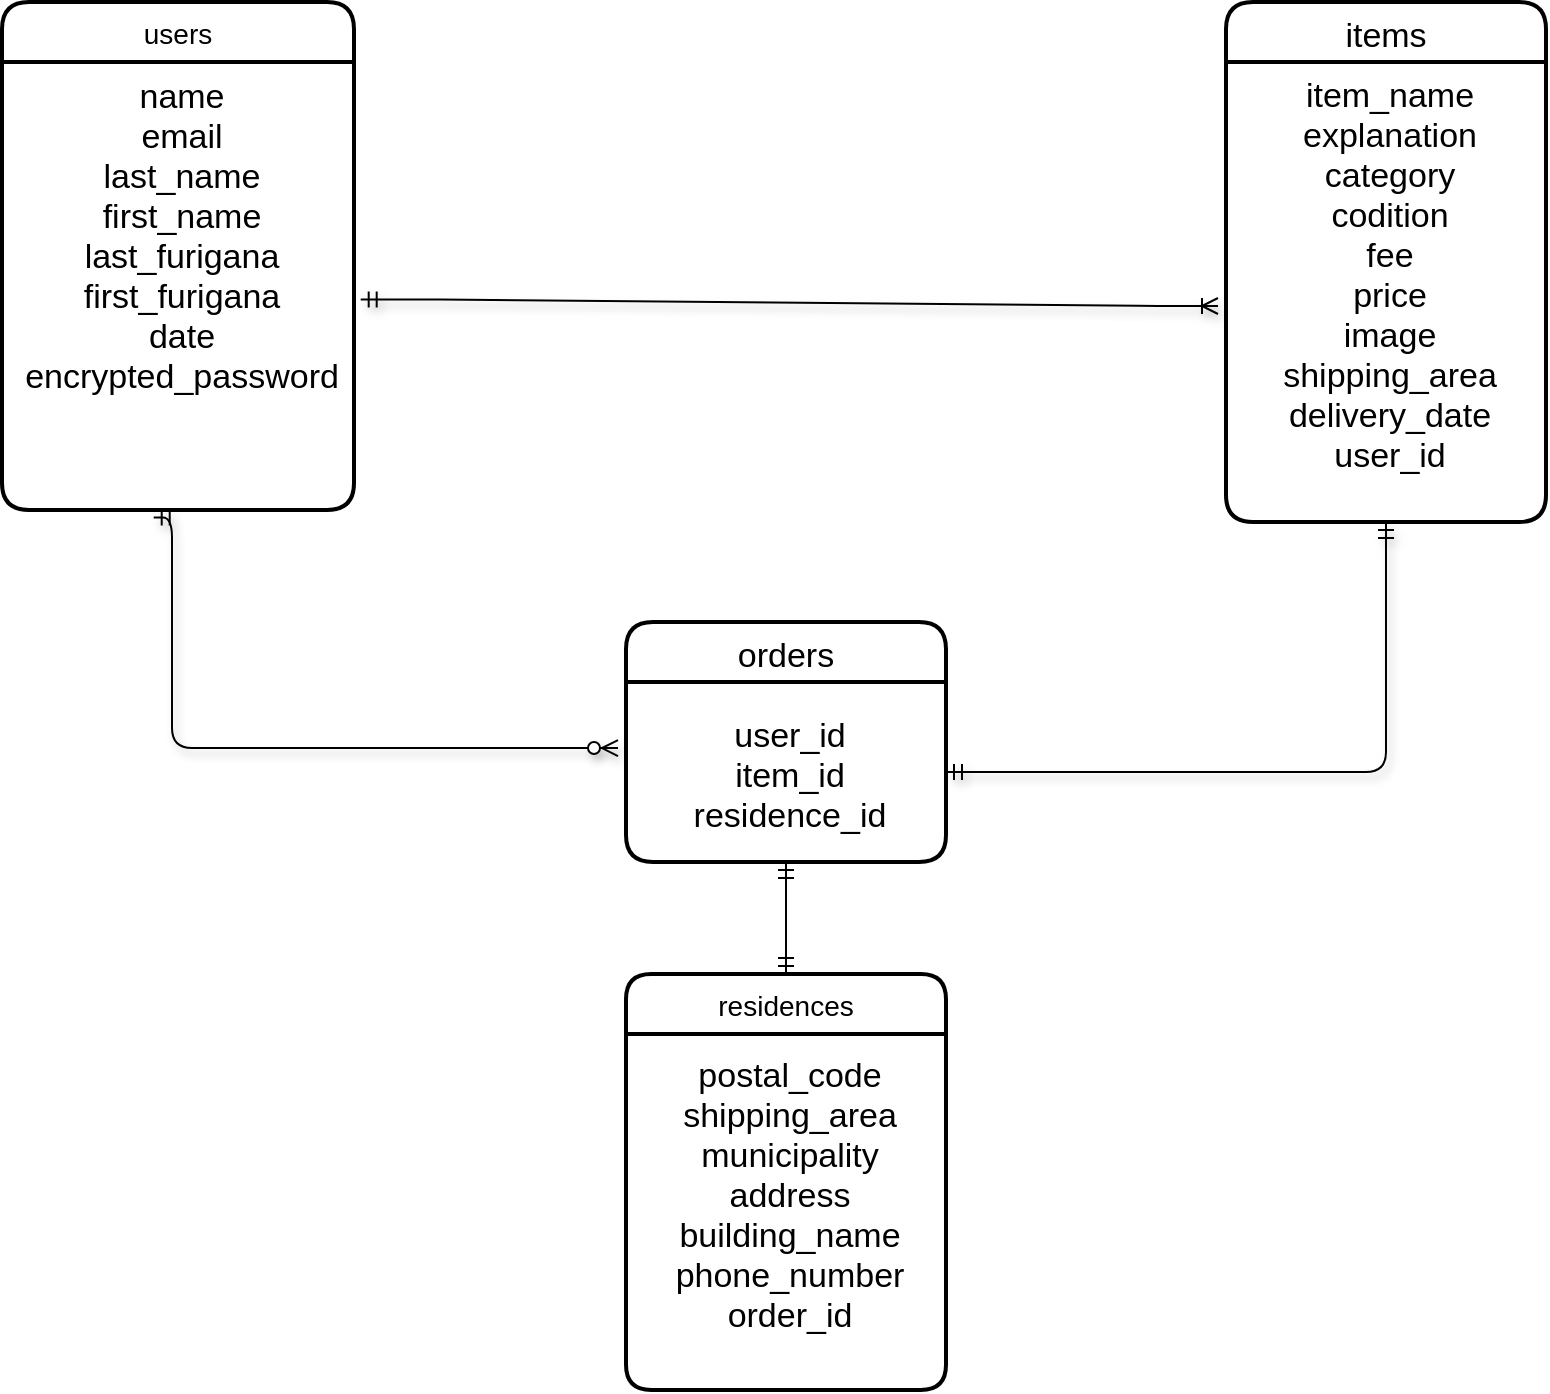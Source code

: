 <mxfile version="13.10.0" type="embed">
    <diagram id="0waNpuC8tsRlm68uVR6Y" name="ページ1">
        <mxGraphModel dx="936" dy="704" grid="1" gridSize="8" guides="1" tooltips="1" connect="1" arrows="1" fold="1" page="1" pageScale="1" pageWidth="827" pageHeight="1169" background="none" math="0" shadow="0">
            <root>
                <mxCell id="0"/>
                <mxCell id="1" parent="0"/>
                <mxCell id="7" value="users" style="swimlane;childLayout=stackLayout;horizontal=1;startSize=30;horizontalStack=0;fontSize=14;fontStyle=0;strokeWidth=2;resizeParent=0;resizeLast=1;shadow=0;dashed=0;align=center;rounded=1;" parent="1" vertex="1">
                    <mxGeometry x="8" y="10" width="176" height="254" as="geometry"/>
                </mxCell>
                <mxCell id="8" value="name&#10;email&#10;last_name&#10;first_name&#10;last_furigana&#10;first_furigana&#10;date&#10;encrypted_password" style="align=center;strokeColor=none;fillColor=none;spacingLeft=4;fontSize=17;verticalAlign=top;resizable=0;rotatable=0;part=1;rounded=1;" parent="7" vertex="1">
                    <mxGeometry y="30" width="176" height="224" as="geometry"/>
                </mxCell>
                <mxCell id="9" value="items" style="swimlane;childLayout=stackLayout;horizontal=1;startSize=30;horizontalStack=0;fontSize=17;fontStyle=0;strokeWidth=2;resizeParent=0;resizeLast=1;shadow=0;dashed=0;align=center;rounded=1;" parent="1" vertex="1">
                    <mxGeometry x="620" y="10" width="160" height="260" as="geometry"/>
                </mxCell>
                <mxCell id="10" value="item_name&#10;explanation&#10;category&#10;codition&#10;fee&#10;price&#10;image&#10;shipping_area&#10;delivery_date&#10;user_id&#10;" style="align=center;strokeColor=none;fillColor=none;spacingLeft=4;fontSize=17;verticalAlign=middle;resizable=0;rotatable=0;part=1;fontStyle=0;rounded=1;" parent="9" vertex="1">
                    <mxGeometry y="30" width="160" height="230" as="geometry"/>
                </mxCell>
                <mxCell id="12" value="orders" style="swimlane;childLayout=stackLayout;horizontal=1;startSize=30;horizontalStack=0;fontSize=17;fontStyle=0;strokeWidth=2;resizeParent=0;resizeLast=1;shadow=0;dashed=0;align=center;rounded=1;verticalAlign=middle;" parent="1" vertex="1">
                    <mxGeometry x="320" y="320" width="160" height="120" as="geometry"/>
                </mxCell>
                <mxCell id="13" value="user_id&#10;item_id&#10;residence_id" style="align=center;strokeColor=none;fillColor=none;spacingLeft=4;fontSize=17;verticalAlign=middle;resizable=0;rotatable=0;part=1;rounded=1;" parent="12" vertex="1">
                    <mxGeometry y="30" width="160" height="90" as="geometry"/>
                </mxCell>
                <mxCell id="28" value="" style="edgeStyle=orthogonalEdgeStyle;fontSize=12;html=1;endArrow=ERmandOne;startArrow=ERmandOne;shadow=1;exitX=1;exitY=0.5;exitDx=0;exitDy=0;entryX=0.5;entryY=1;entryDx=0;entryDy=0;" parent="1" source="13" target="10" edge="1">
                    <mxGeometry width="100" height="100" relative="1" as="geometry">
                        <mxPoint x="536" y="396" as="sourcePoint"/>
                        <mxPoint x="636" y="296" as="targetPoint"/>
                    </mxGeometry>
                </mxCell>
                <mxCell id="32" value="" style="edgeStyle=entityRelationEdgeStyle;fontSize=12;html=1;endArrow=ERoneToMany;startArrow=ERmandOne;shadow=1;exitX=1.019;exitY=0.53;exitDx=0;exitDy=0;exitPerimeter=0;" parent="1" source="8" edge="1">
                    <mxGeometry width="100" height="100" relative="1" as="geometry">
                        <mxPoint x="345" y="220" as="sourcePoint"/>
                        <mxPoint x="616" y="162" as="targetPoint"/>
                    </mxGeometry>
                </mxCell>
                <mxCell id="34" value="" style="edgeStyle=orthogonalEdgeStyle;fontSize=12;html=1;endArrow=ERzeroToMany;startArrow=ERmandOne;shadow=1;entryX=-0.025;entryY=0.367;entryDx=0;entryDy=0;entryPerimeter=0;exitX=0.431;exitY=1.017;exitDx=0;exitDy=0;exitPerimeter=0;" parent="1" source="8" target="13" edge="1">
                    <mxGeometry width="100" height="100" relative="1" as="geometry">
                        <mxPoint x="152" y="432" as="sourcePoint"/>
                        <mxPoint x="164" y="330" as="targetPoint"/>
                        <Array as="points">
                            <mxPoint x="93" y="383"/>
                        </Array>
                    </mxGeometry>
                </mxCell>
                <mxCell id="45" value="residences" style="swimlane;childLayout=stackLayout;horizontal=1;startSize=30;horizontalStack=0;rounded=1;fontSize=14;fontStyle=0;strokeWidth=2;resizeParent=0;resizeLast=1;shadow=0;dashed=0;align=center;arcSize=14;verticalAlign=middle;" parent="1" vertex="1">
                    <mxGeometry x="320" y="496" width="160" height="208" as="geometry"/>
                </mxCell>
                <mxCell id="46" value="postal_code&#10;shipping_area&#10;municipality&#10;address&#10;building_name&#10;phone_number&#10;order_id&#10;" style="align=center;strokeColor=none;fillColor=none;spacingLeft=4;fontSize=17;verticalAlign=middle;resizable=0;rotatable=0;part=1;" parent="45" vertex="1">
                    <mxGeometry y="30" width="160" height="178" as="geometry"/>
                </mxCell>
                <mxCell id="57" value="" style="edgeStyle=orthogonalEdgeStyle;fontSize=12;html=1;endArrow=ERmandOne;startArrow=ERmandOne;exitX=0.5;exitY=0;exitDx=0;exitDy=0;entryX=0.5;entryY=1;entryDx=0;entryDy=0;" edge="1" parent="1" source="45" target="13">
                    <mxGeometry width="100" height="100" relative="1" as="geometry">
                        <mxPoint x="244" y="568" as="sourcePoint"/>
                        <mxPoint x="244" y="512" as="targetPoint"/>
                    </mxGeometry>
                </mxCell>
            </root>
        </mxGraphModel>
    </diagram>
</mxfile>